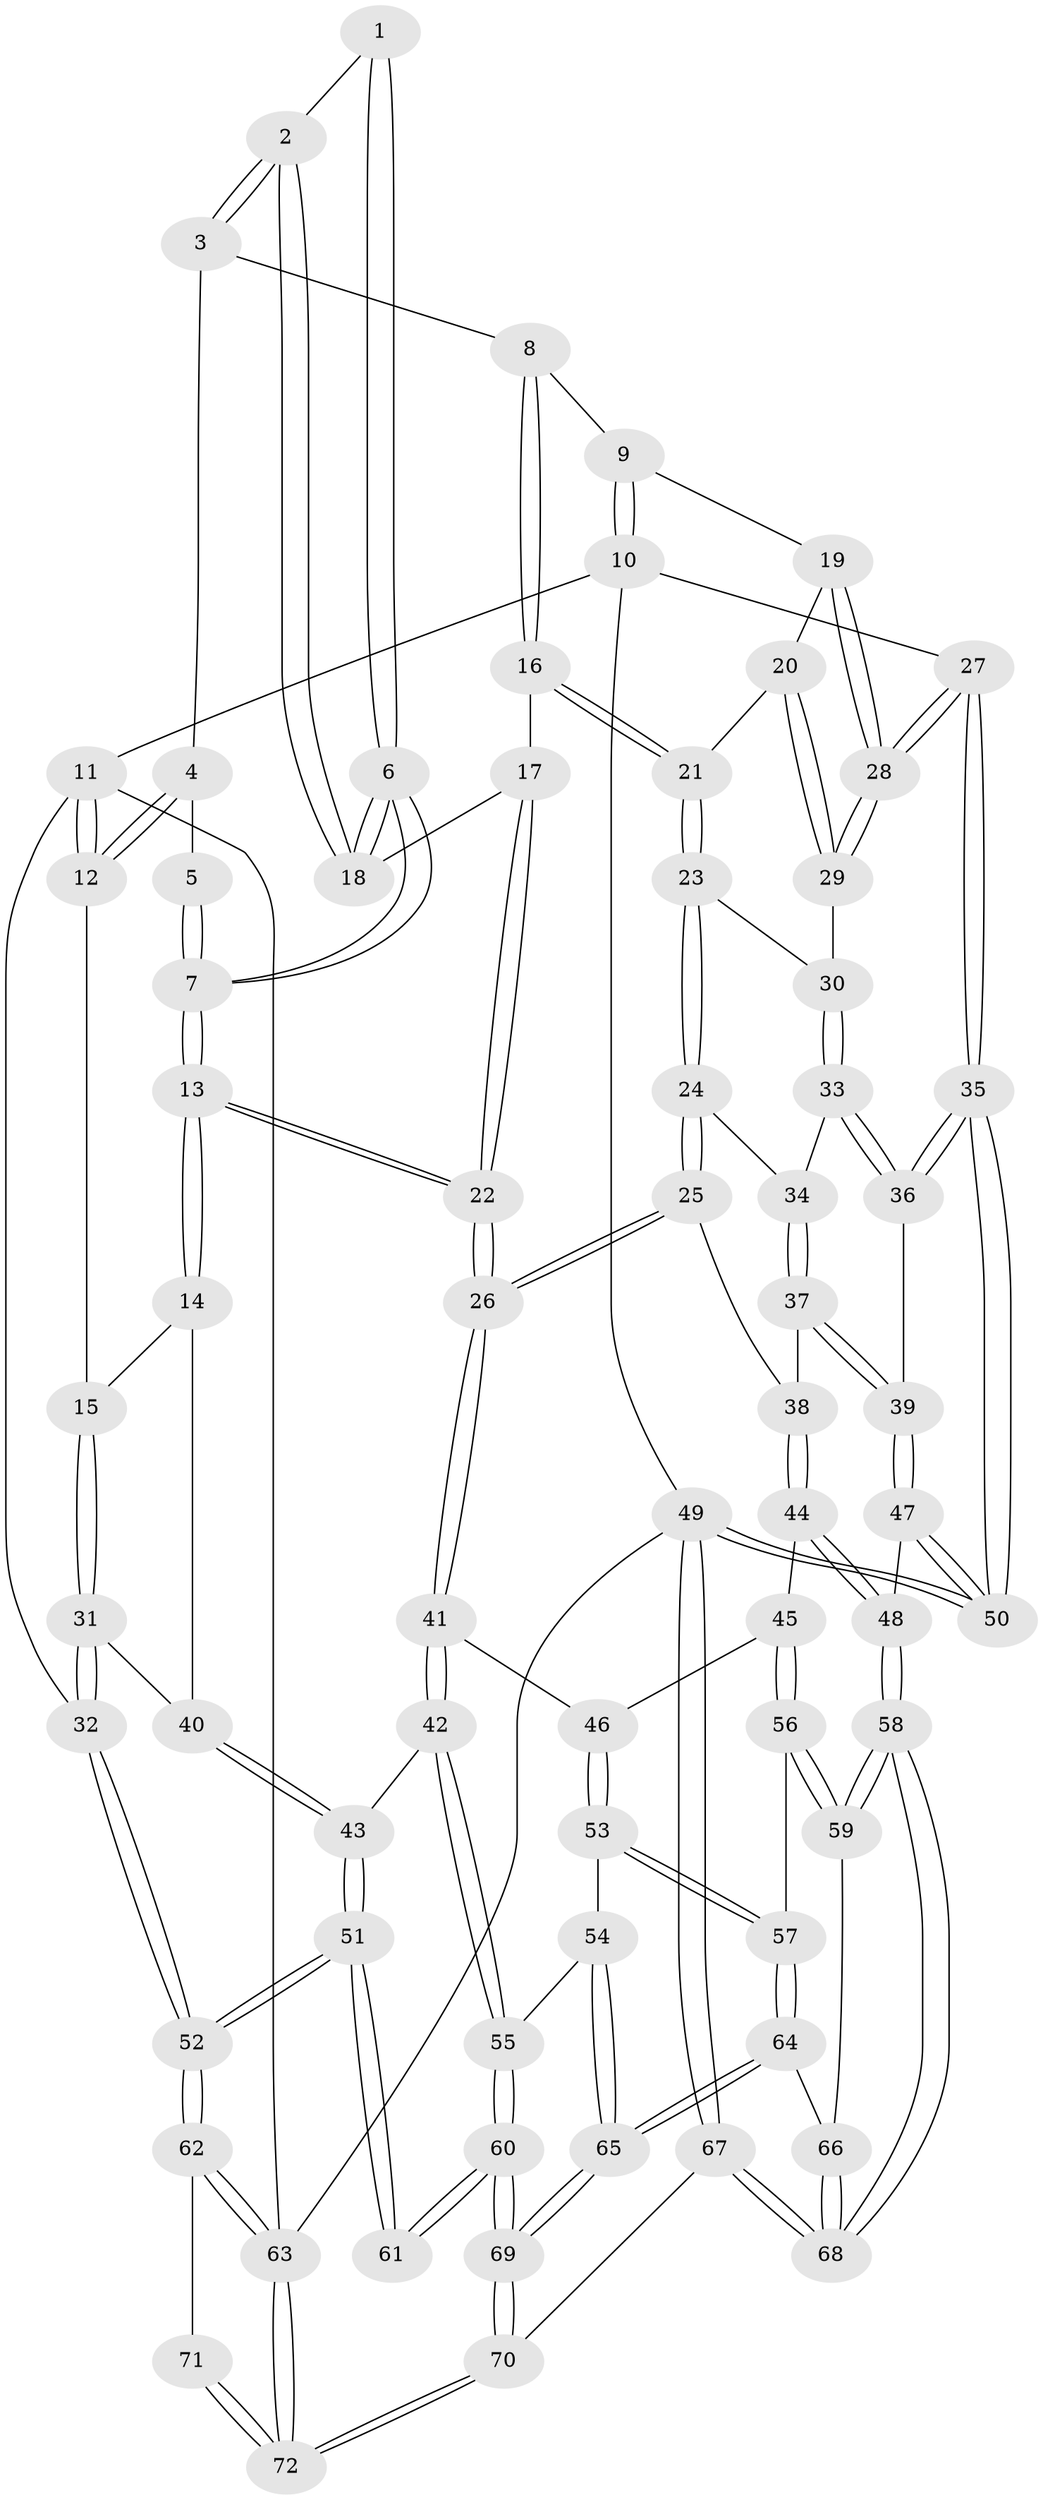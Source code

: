 // coarse degree distribution, {3: 0.21739130434782608, 6: 0.17391304347826086, 2: 0.17391304347826086, 8: 0.043478260869565216, 4: 0.17391304347826086, 5: 0.21739130434782608}
// Generated by graph-tools (version 1.1) at 2025/21/03/04/25 18:21:37]
// undirected, 72 vertices, 177 edges
graph export_dot {
graph [start="1"]
  node [color=gray90,style=filled];
  1 [pos="+0.5549269225555191+0.16666657479726169"];
  2 [pos="+0.6317358815403905+0.1689531289833303"];
  3 [pos="+0.5985820866571676+0"];
  4 [pos="+0.24703095627627175+0"];
  5 [pos="+0.4129385062220652+0.09990283351489943"];
  6 [pos="+0.46723325587016645+0.30269824339585916"];
  7 [pos="+0.44591162086890085+0.3249319134349208"];
  8 [pos="+1+0"];
  9 [pos="+1+0"];
  10 [pos="+1+0"];
  11 [pos="+0+0"];
  12 [pos="+0.10832591992093275+0"];
  13 [pos="+0.4109399780902787+0.4648799846584654"];
  14 [pos="+0.35505964971710086+0.4491394751987454"];
  15 [pos="+0.19733812524546068+0.30139739750436056"];
  16 [pos="+0.6715778504282611+0.20215499132864573"];
  17 [pos="+0.667292811245046+0.20075161469497646"];
  18 [pos="+0.6641366889669693+0.19860271990395373"];
  19 [pos="+0.8282525199495337+0.2710208404523729"];
  20 [pos="+0.8001275814400559+0.28890745732003076"];
  21 [pos="+0.7625417503258956+0.3000384730736321"];
  22 [pos="+0.4344067775498585+0.4843897545884839"];
  23 [pos="+0.7286049833988504+0.40183538521700146"];
  24 [pos="+0.6798985032837151+0.4460598912105226"];
  25 [pos="+0.5974812521428422+0.5045770721041054"];
  26 [pos="+0.4395241225356688+0.49012532303558914"];
  27 [pos="+1+0.3750943678169881"];
  28 [pos="+1+0.37531777252561266"];
  29 [pos="+0.945474012057592+0.4281308556461514"];
  30 [pos="+0.8715875474729838+0.4858747546123555"];
  31 [pos="+0+0.4870261017237122"];
  32 [pos="+0+0.5009505504175603"];
  33 [pos="+0.8751612614829859+0.5285928664090378"];
  34 [pos="+0.80450747570567+0.548644762662752"];
  35 [pos="+1+0.5959680567606133"];
  36 [pos="+0.9091798102056113+0.5997166876487607"];
  37 [pos="+0.7582215227252033+0.6121807294717698"];
  38 [pos="+0.5994271511901171+0.5072732622591453"];
  39 [pos="+0.8251318790784407+0.7011186788336801"];
  40 [pos="+0.16499612965791077+0.5810041060512735"];
  41 [pos="+0.4239278752371027+0.6105417622481436"];
  42 [pos="+0.26184041951755854+0.7411505095175083"];
  43 [pos="+0.158153715127681+0.7011420224484674"];
  44 [pos="+0.6562366351489852+0.7154084852441106"];
  45 [pos="+0.611418978488924+0.7424988097541941"];
  46 [pos="+0.42728870553889187+0.6198248689494307"];
  47 [pos="+0.8217641629683147+0.7252538056298025"];
  48 [pos="+0.7604981810919316+0.7615438737685822"];
  49 [pos="+1+1"];
  50 [pos="+1+1"];
  51 [pos="+0.03559885456656179+0.7867478349911732"];
  52 [pos="+0+0.8446870111713106"];
  53 [pos="+0.4507196614450171+0.7492813658068762"];
  54 [pos="+0.4312149618028364+0.7789681978166446"];
  55 [pos="+0.2807274774869213+0.8356284882811099"];
  56 [pos="+0.5852633249912058+0.7856840218016854"];
  57 [pos="+0.5193331780636303+0.7991917768941654"];
  58 [pos="+0.7191283448061756+0.8751034433172868"];
  59 [pos="+0.6238062211758681+0.8398787860051181"];
  60 [pos="+0.26876382732373677+0.9061154337274294"];
  61 [pos="+0.26344141599048815+0.9050793088921654"];
  62 [pos="+0+0.8822982368355538"];
  63 [pos="+0+1"];
  64 [pos="+0.5225038805881583+0.8953812046138797"];
  65 [pos="+0.40874452573421194+0.9484715402437562"];
  66 [pos="+0.5462368182099058+0.9048890160774515"];
  67 [pos="+0.7815421278602105+1"];
  68 [pos="+0.7536633093092103+1"];
  69 [pos="+0.34145465557212673+1"];
  70 [pos="+0.34375646864494863+1"];
  71 [pos="+0.13311619867339217+0.9409543761256897"];
  72 [pos="+0.22949545420730347+1"];
  1 -- 2;
  1 -- 6;
  1 -- 6;
  2 -- 3;
  2 -- 3;
  2 -- 18;
  2 -- 18;
  3 -- 4;
  3 -- 8;
  4 -- 5;
  4 -- 12;
  4 -- 12;
  5 -- 7;
  5 -- 7;
  6 -- 7;
  6 -- 7;
  6 -- 18;
  6 -- 18;
  7 -- 13;
  7 -- 13;
  8 -- 9;
  8 -- 16;
  8 -- 16;
  9 -- 10;
  9 -- 10;
  9 -- 19;
  10 -- 11;
  10 -- 27;
  10 -- 49;
  11 -- 12;
  11 -- 12;
  11 -- 32;
  11 -- 63;
  12 -- 15;
  13 -- 14;
  13 -- 14;
  13 -- 22;
  13 -- 22;
  14 -- 15;
  14 -- 40;
  15 -- 31;
  15 -- 31;
  16 -- 17;
  16 -- 21;
  16 -- 21;
  17 -- 18;
  17 -- 22;
  17 -- 22;
  19 -- 20;
  19 -- 28;
  19 -- 28;
  20 -- 21;
  20 -- 29;
  20 -- 29;
  21 -- 23;
  21 -- 23;
  22 -- 26;
  22 -- 26;
  23 -- 24;
  23 -- 24;
  23 -- 30;
  24 -- 25;
  24 -- 25;
  24 -- 34;
  25 -- 26;
  25 -- 26;
  25 -- 38;
  26 -- 41;
  26 -- 41;
  27 -- 28;
  27 -- 28;
  27 -- 35;
  27 -- 35;
  28 -- 29;
  28 -- 29;
  29 -- 30;
  30 -- 33;
  30 -- 33;
  31 -- 32;
  31 -- 32;
  31 -- 40;
  32 -- 52;
  32 -- 52;
  33 -- 34;
  33 -- 36;
  33 -- 36;
  34 -- 37;
  34 -- 37;
  35 -- 36;
  35 -- 36;
  35 -- 50;
  35 -- 50;
  36 -- 39;
  37 -- 38;
  37 -- 39;
  37 -- 39;
  38 -- 44;
  38 -- 44;
  39 -- 47;
  39 -- 47;
  40 -- 43;
  40 -- 43;
  41 -- 42;
  41 -- 42;
  41 -- 46;
  42 -- 43;
  42 -- 55;
  42 -- 55;
  43 -- 51;
  43 -- 51;
  44 -- 45;
  44 -- 48;
  44 -- 48;
  45 -- 46;
  45 -- 56;
  45 -- 56;
  46 -- 53;
  46 -- 53;
  47 -- 48;
  47 -- 50;
  47 -- 50;
  48 -- 58;
  48 -- 58;
  49 -- 50;
  49 -- 50;
  49 -- 67;
  49 -- 67;
  49 -- 63;
  51 -- 52;
  51 -- 52;
  51 -- 61;
  51 -- 61;
  52 -- 62;
  52 -- 62;
  53 -- 54;
  53 -- 57;
  53 -- 57;
  54 -- 55;
  54 -- 65;
  54 -- 65;
  55 -- 60;
  55 -- 60;
  56 -- 57;
  56 -- 59;
  56 -- 59;
  57 -- 64;
  57 -- 64;
  58 -- 59;
  58 -- 59;
  58 -- 68;
  58 -- 68;
  59 -- 66;
  60 -- 61;
  60 -- 61;
  60 -- 69;
  60 -- 69;
  62 -- 63;
  62 -- 63;
  62 -- 71;
  63 -- 72;
  63 -- 72;
  64 -- 65;
  64 -- 65;
  64 -- 66;
  65 -- 69;
  65 -- 69;
  66 -- 68;
  66 -- 68;
  67 -- 68;
  67 -- 68;
  67 -- 70;
  69 -- 70;
  69 -- 70;
  70 -- 72;
  70 -- 72;
  71 -- 72;
  71 -- 72;
}
